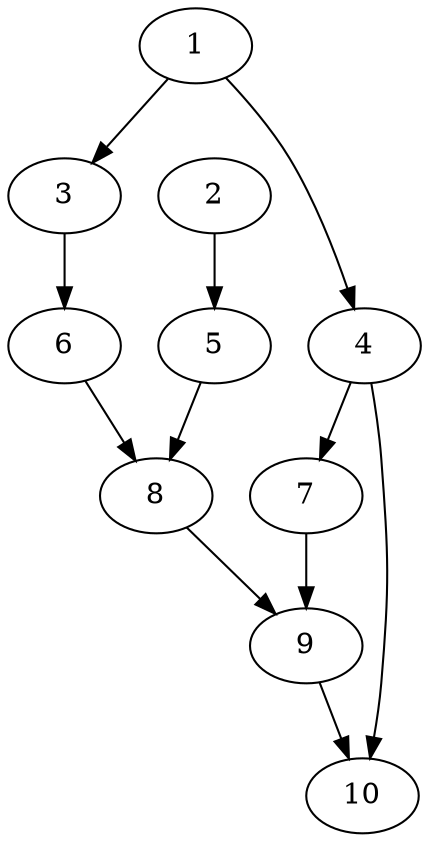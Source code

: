strict digraph  {
1;
3;
4;
2;
5;
6;
7;
10;
8;
9;
1 -> 3;
1 -> 4;
3 -> 6;
4 -> 7;
4 -> 10;
2 -> 5;
5 -> 8;
6 -> 8;
7 -> 9;
8 -> 9;
9 -> 10;
}
